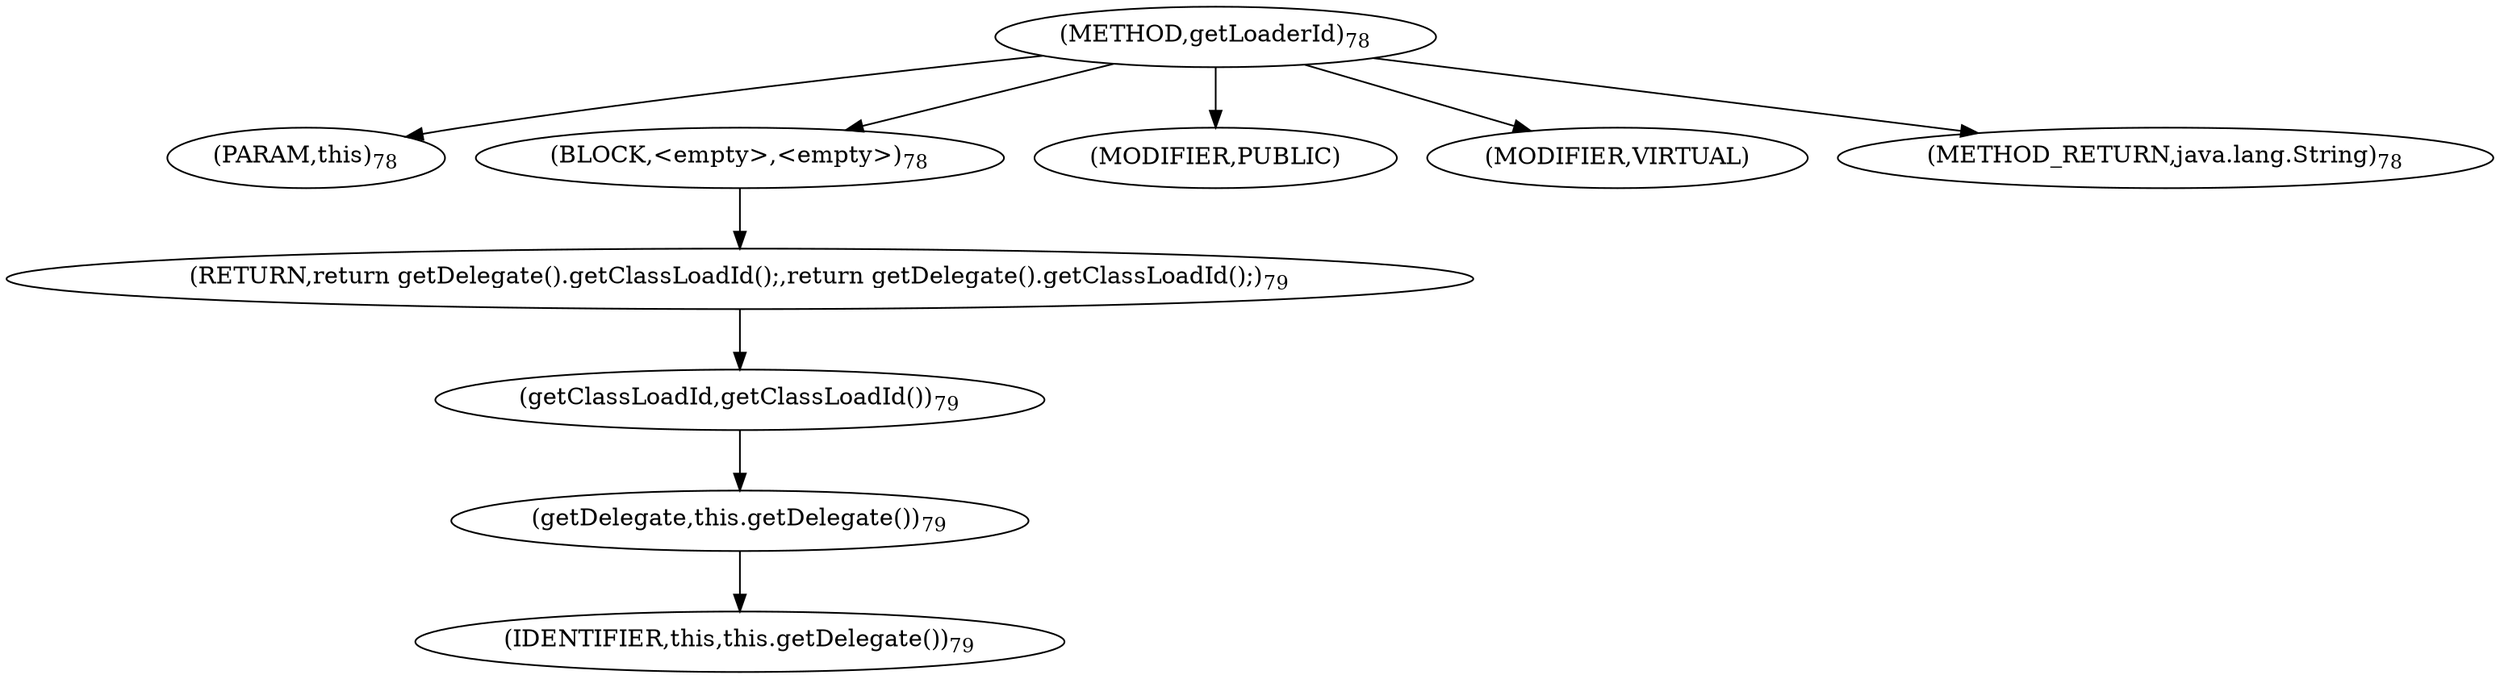 digraph "getLoaderId" {  
"90" [label = <(METHOD,getLoaderId)<SUB>78</SUB>> ]
"11" [label = <(PARAM,this)<SUB>78</SUB>> ]
"91" [label = <(BLOCK,&lt;empty&gt;,&lt;empty&gt;)<SUB>78</SUB>> ]
"92" [label = <(RETURN,return getDelegate().getClassLoadId();,return getDelegate().getClassLoadId();)<SUB>79</SUB>> ]
"93" [label = <(getClassLoadId,getClassLoadId())<SUB>79</SUB>> ]
"94" [label = <(getDelegate,this.getDelegate())<SUB>79</SUB>> ]
"10" [label = <(IDENTIFIER,this,this.getDelegate())<SUB>79</SUB>> ]
"95" [label = <(MODIFIER,PUBLIC)> ]
"96" [label = <(MODIFIER,VIRTUAL)> ]
"97" [label = <(METHOD_RETURN,java.lang.String)<SUB>78</SUB>> ]
  "90" -> "11" 
  "90" -> "91" 
  "90" -> "95" 
  "90" -> "96" 
  "90" -> "97" 
  "91" -> "92" 
  "92" -> "93" 
  "93" -> "94" 
  "94" -> "10" 
}

